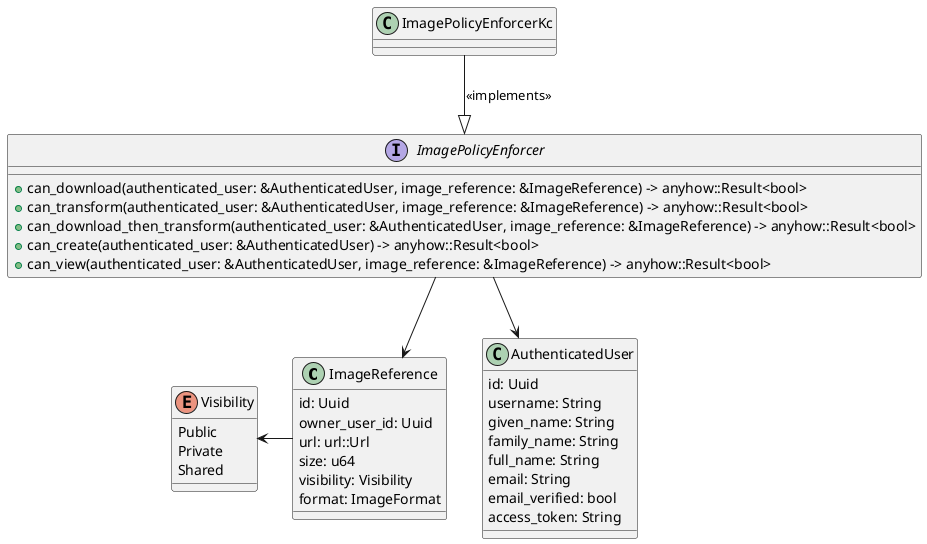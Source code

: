 @startuml
class ImageReference {
    id: Uuid
    owner_user_id: Uuid
    url: url::Url
    size: u64
    visibility: Visibility
    format: ImageFormat
}

enum Visibility {
    Public
    Private
    Shared
}

interface ImagePolicyEnforcer {
    + can_download(authenticated_user: &AuthenticatedUser, image_reference: &ImageReference) -> anyhow::Result<bool>
    + can_transform(authenticated_user: &AuthenticatedUser, image_reference: &ImageReference) -> anyhow::Result<bool>
    + can_download_then_transform(authenticated_user: &AuthenticatedUser, image_reference: &ImageReference) -> anyhow::Result<bool>
    + can_create(authenticated_user: &AuthenticatedUser) -> anyhow::Result<bool>
    + can_view(authenticated_user: &AuthenticatedUser, image_reference: &ImageReference) -> anyhow::Result<bool>
}

class AuthenticatedUser {
    id: Uuid
    username: String
    given_name: String
    family_name: String
    full_name: String
    email: String
    email_verified: bool
    access_token: String
}

class ImagePolicyEnforcerKc {}

ImageReference -l-> Visibility
ImagePolicyEnforcer --> AuthenticatedUser
ImagePolicyEnforcer --> ImageReference
ImagePolicyEnforcerKc --|>  ImagePolicyEnforcer : <<implements>>
@enduml